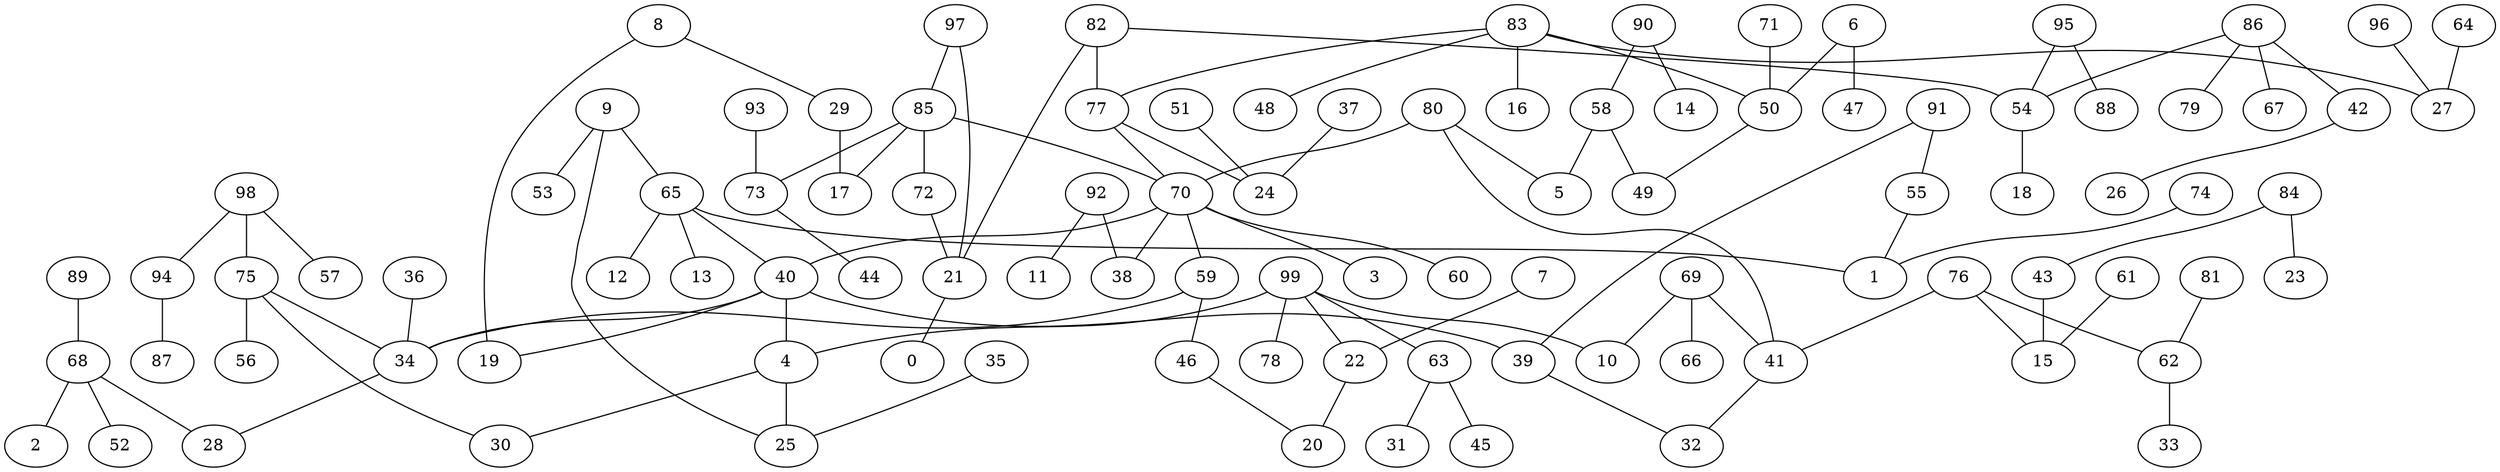 digraph GG_graph {

subgraph G_graph {
edge [color = black]
"36" -> "34" [dir = none]
"97" -> "21" [dir = none]
"93" -> "73" [dir = none]
"51" -> "24" [dir = none]
"35" -> "25" [dir = none]
"8" -> "29" [dir = none]
"8" -> "19" [dir = none]
"91" -> "55" [dir = none]
"91" -> "39" [dir = none]
"42" -> "26" [dir = none]
"34" -> "28" [dir = none]
"9" -> "53" [dir = none]
"9" -> "65" [dir = none]
"6" -> "47" [dir = none]
"6" -> "50" [dir = none]
"39" -> "32" [dir = none]
"80" -> "5" [dir = none]
"80" -> "41" [dir = none]
"80" -> "70" [dir = none]
"73" -> "44" [dir = none]
"92" -> "11" [dir = none]
"92" -> "38" [dir = none]
"71" -> "50" [dir = none]
"54" -> "18" [dir = none]
"70" -> "59" [dir = none]
"70" -> "3" [dir = none]
"70" -> "38" [dir = none]
"70" -> "60" [dir = none]
"70" -> "40" [dir = none]
"77" -> "24" [dir = none]
"77" -> "70" [dir = none]
"83" -> "16" [dir = none]
"83" -> "50" [dir = none]
"83" -> "48" [dir = none]
"83" -> "27" [dir = none]
"83" -> "77" [dir = none]
"40" -> "19" [dir = none]
"40" -> "39" [dir = none]
"40" -> "34" [dir = none]
"40" -> "4" [dir = none]
"75" -> "56" [dir = none]
"75" -> "30" [dir = none]
"7" -> "22" [dir = none]
"65" -> "13" [dir = none]
"65" -> "12" [dir = none]
"65" -> "1" [dir = none]
"65" -> "40" [dir = none]
"72" -> "21" [dir = none]
"61" -> "15" [dir = none]
"59" -> "46" [dir = none]
"50" -> "49" [dir = none]
"82" -> "54" [dir = none]
"82" -> "77" [dir = none]
"98" -> "57" [dir = none]
"98" -> "94" [dir = none]
"98" -> "75" [dir = none]
"89" -> "68" [dir = none]
"21" -> "0" [dir = none]
"4" -> "25" [dir = none]
"4" -> "30" [dir = none]
"99" -> "78" [dir = none]
"99" -> "22" [dir = none]
"99" -> "10" [dir = none]
"99" -> "63" [dir = none]
"99" -> "4" [dir = none]
"84" -> "23" [dir = none]
"84" -> "43" [dir = none]
"58" -> "49" [dir = none]
"63" -> "45" [dir = none]
"63" -> "31" [dir = none]
"43" -> "15" [dir = none]
"96" -> "27" [dir = none]
"94" -> "87" [dir = none]
"86" -> "79" [dir = none]
"86" -> "42" [dir = none]
"86" -> "67" [dir = none]
"86" -> "54" [dir = none]
"62" -> "33" [dir = none]
"64" -> "27" [dir = none]
"76" -> "15" [dir = none]
"76" -> "62" [dir = none]
"76" -> "41" [dir = none]
"90" -> "14" [dir = none]
"90" -> "58" [dir = none]
"85" -> "17" [dir = none]
"85" -> "73" [dir = none]
"85" -> "72" [dir = none]
"85" -> "70" [dir = none]
"81" -> "62" [dir = none]
"95" -> "88" [dir = none]
"95" -> "54" [dir = none]
"69" -> "66" [dir = none]
"69" -> "41" [dir = none]
"37" -> "24" [dir = none]
"46" -> "20" [dir = none]
"68" -> "52" [dir = none]
"68" -> "2" [dir = none]
"68" -> "28" [dir = none]
"74" -> "1" [dir = none]
"59" -> "34" [dir = none]
"9" -> "25" [dir = none]
"41" -> "32" [dir = none]
"82" -> "21" [dir = none]
"55" -> "1" [dir = none]
"69" -> "10" [dir = none]
"29" -> "17" [dir = none]
"97" -> "85" [dir = none]
"75" -> "34" [dir = none]
"22" -> "20" [dir = none]
"58" -> "5" [dir = none]
}

}
